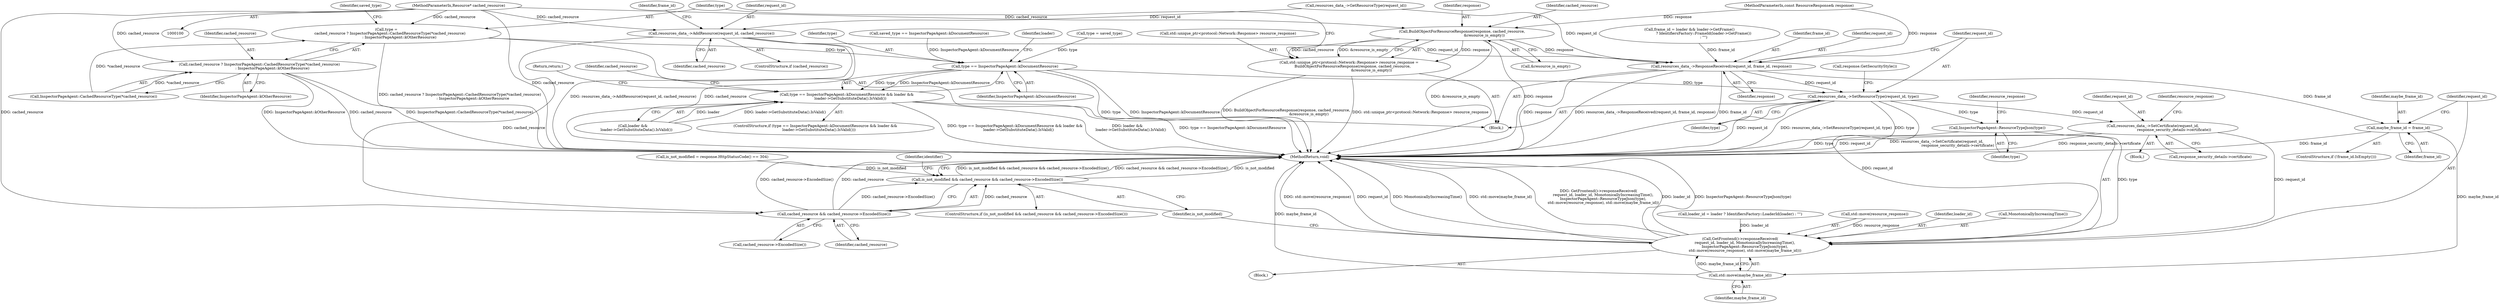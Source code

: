 digraph "1_Chrome_1c40f9042ae2d6ee7483d72998aabb5e73b2ff60_0@pointer" {
"1000104" [label="(MethodParameterIn,Resource* cached_resource)"];
"1000127" [label="(Call,BuildObjectForResourceResponse(response, cached_resource,\n                                      &resource_is_empty))"];
"1000121" [label="(Call,std::unique_ptr<protocol::Network::Response> resource_response =\n      BuildObjectForResourceResponse(response, cached_resource,\n                                      &resource_is_empty))"];
"1000202" [label="(Call,resources_data_->ResponseReceived(request_id, frame_id, response))"];
"1000206" [label="(Call,resources_data_->SetResourceType(request_id, type))"];
"1000222" [label="(Call,resources_data_->SetCertificate(request_id,\n                                    response_security_details->certificate))"];
"1000240" [label="(Call,GetFrontend()->responseReceived(\n        request_id, loader_id, MonotonicallyIncreasingTime(),\n        InspectorPageAgent::ResourceTypeJson(type),\n        std::move(resource_response), std::move(maybe_frame_id)))"];
"1000244" [label="(Call,InspectorPageAgent::ResourceTypeJson(type))"];
"1000237" [label="(Call,maybe_frame_id = frame_id)"];
"1000248" [label="(Call,std::move(maybe_frame_id))"];
"1000133" [label="(Call,type =\n      cached_resource ? InspectorPageAgent::CachedResourceType(*cached_resource)\n                      : InspectorPageAgent::kOtherResource)"];
"1000172" [label="(Call,type == InspectorPageAgent::kDocumentResource)"];
"1000171" [label="(Call,type == InspectorPageAgent::kDocumentResource && loader &&\n      loader->GetSubstituteData().IsValid())"];
"1000135" [label="(Call,cached_resource ? InspectorPageAgent::CachedResourceType(*cached_resource)\n                      : InspectorPageAgent::kOtherResource)"];
"1000181" [label="(Call,resources_data_->AddResource(request_id, cached_resource))"];
"1000253" [label="(Call,cached_resource && cached_resource->EncodedSize())"];
"1000251" [label="(Call,is_not_modified && cached_resource && cached_resource->EncodedSize())"];
"1000204" [label="(Identifier,frame_id)"];
"1000238" [label="(Identifier,maybe_frame_id)"];
"1000170" [label="(ControlStructure,if (type == InspectorPageAgent::kDocumentResource && loader &&\n      loader->GetSubstituteData().IsValid()))"];
"1000257" [label="(Identifier,identifier)"];
"1000239" [label="(Identifier,frame_id)"];
"1000104" [label="(MethodParameterIn,Resource* cached_resource)"];
"1000217" [label="(Block,)"];
"1000229" [label="(Identifier,resource_response)"];
"1000183" [label="(Identifier,cached_resource)"];
"1000232" [label="(Block,)"];
"1000203" [label="(Identifier,request_id)"];
"1000253" [label="(Call,cached_resource && cached_resource->EncodedSize())"];
"1000244" [label="(Call,InspectorPageAgent::ResourceTypeJson(type))"];
"1000195" [label="(Call,loader_id = loader ? IdentifiersFactory::LoaderId(loader) : \"\")"];
"1000202" [label="(Call,resources_data_->ResponseReceived(request_id, frame_id, response))"];
"1000234" [label="(ControlStructure,if (!frame_id.IsEmpty()))"];
"1000137" [label="(Call,InspectorPageAgent::CachedResourceType(*cached_resource))"];
"1000180" [label="(Identifier,cached_resource)"];
"1000175" [label="(Call,loader &&\n      loader->GetSubstituteData().IsValid())"];
"1000182" [label="(Identifier,request_id)"];
"1000251" [label="(Call,is_not_modified && cached_resource && cached_resource->EncodedSize())"];
"1000255" [label="(Call,cached_resource->EncodedSize())"];
"1000223" [label="(Identifier,request_id)"];
"1000173" [label="(Identifier,type)"];
"1000245" [label="(Identifier,type)"];
"1000156" [label="(Call,saved_type == InspectorPageAgent::kDocumentResource)"];
"1000176" [label="(Identifier,loader)"];
"1000122" [label="(Call,std::unique_ptr<protocol::Network::Response> resource_response)"];
"1000127" [label="(Call,BuildObjectForResourceResponse(response, cached_resource,\n                                      &resource_is_empty))"];
"1000144" [label="(Call,resources_data_->GetResourceType(request_id))"];
"1000136" [label="(Identifier,cached_resource)"];
"1000179" [label="(ControlStructure,if (cached_resource))"];
"1000112" [label="(Call,is_not_modified = response.HttpStatusCode() == 304)"];
"1000224" [label="(Call,response_security_details->certificate)"];
"1000250" [label="(ControlStructure,if (is_not_modified && cached_resource && cached_resource->EncodedSize()))"];
"1000261" [label="(MethodReturn,void)"];
"1000248" [label="(Call,std::move(maybe_frame_id))"];
"1000246" [label="(Call,std::move(resource_response))"];
"1000207" [label="(Identifier,request_id)"];
"1000205" [label="(Identifier,response)"];
"1000181" [label="(Call,resources_data_->AddResource(request_id, cached_resource))"];
"1000222" [label="(Call,resources_data_->SetCertificate(request_id,\n                                    response_security_details->certificate))"];
"1000240" [label="(Call,GetFrontend()->responseReceived(\n        request_id, loader_id, MonotonicallyIncreasingTime(),\n        InspectorPageAgent::ResourceTypeJson(type),\n        std::move(resource_response), std::move(maybe_frame_id)))"];
"1000241" [label="(Identifier,request_id)"];
"1000129" [label="(Identifier,cached_resource)"];
"1000167" [label="(Call,type = saved_type)"];
"1000174" [label="(Identifier,InspectorPageAgent::kDocumentResource)"];
"1000103" [label="(MethodParameterIn,const ResourceResponse& response)"];
"1000178" [label="(Return,return;)"];
"1000185" [label="(Call,frame_id = loader && loader->GetFrame()\n                        ? IdentifiersFactory::FrameId(loader->GetFrame())\n                        : \"\")"];
"1000252" [label="(Identifier,is_not_modified)"];
"1000130" [label="(Call,&resource_is_empty)"];
"1000242" [label="(Identifier,loader_id)"];
"1000140" [label="(Identifier,InspectorPageAgent::kOtherResource)"];
"1000237" [label="(Call,maybe_frame_id = frame_id)"];
"1000134" [label="(Identifier,type)"];
"1000121" [label="(Call,std::unique_ptr<protocol::Network::Response> resource_response =\n      BuildObjectForResourceResponse(response, cached_resource,\n                                      &resource_is_empty))"];
"1000206" [label="(Call,resources_data_->SetResourceType(request_id, type))"];
"1000143" [label="(Identifier,saved_type)"];
"1000208" [label="(Identifier,type)"];
"1000133" [label="(Call,type =\n      cached_resource ? InspectorPageAgent::CachedResourceType(*cached_resource)\n                      : InspectorPageAgent::kOtherResource)"];
"1000128" [label="(Identifier,response)"];
"1000243" [label="(Call,MonotonicallyIncreasingTime())"];
"1000171" [label="(Call,type == InspectorPageAgent::kDocumentResource && loader &&\n      loader->GetSubstituteData().IsValid())"];
"1000186" [label="(Identifier,frame_id)"];
"1000247" [label="(Identifier,resource_response)"];
"1000249" [label="(Identifier,maybe_frame_id)"];
"1000172" [label="(Call,type == InspectorPageAgent::kDocumentResource)"];
"1000105" [label="(Block,)"];
"1000254" [label="(Identifier,cached_resource)"];
"1000135" [label="(Call,cached_resource ? InspectorPageAgent::CachedResourceType(*cached_resource)\n                      : InspectorPageAgent::kOtherResource)"];
"1000212" [label="(Call,response.GetSecurityStyle())"];
"1000104" -> "1000100"  [label="AST: "];
"1000104" -> "1000261"  [label="DDG: cached_resource"];
"1000104" -> "1000127"  [label="DDG: cached_resource"];
"1000104" -> "1000133"  [label="DDG: cached_resource"];
"1000104" -> "1000135"  [label="DDG: cached_resource"];
"1000104" -> "1000181"  [label="DDG: cached_resource"];
"1000104" -> "1000253"  [label="DDG: cached_resource"];
"1000127" -> "1000121"  [label="AST: "];
"1000127" -> "1000130"  [label="CFG: "];
"1000128" -> "1000127"  [label="AST: "];
"1000129" -> "1000127"  [label="AST: "];
"1000130" -> "1000127"  [label="AST: "];
"1000121" -> "1000127"  [label="CFG: "];
"1000127" -> "1000261"  [label="DDG: &resource_is_empty"];
"1000127" -> "1000261"  [label="DDG: response"];
"1000127" -> "1000121"  [label="DDG: response"];
"1000127" -> "1000121"  [label="DDG: cached_resource"];
"1000127" -> "1000121"  [label="DDG: &resource_is_empty"];
"1000103" -> "1000127"  [label="DDG: response"];
"1000127" -> "1000202"  [label="DDG: response"];
"1000121" -> "1000105"  [label="AST: "];
"1000122" -> "1000121"  [label="AST: "];
"1000134" -> "1000121"  [label="CFG: "];
"1000121" -> "1000261"  [label="DDG: BuildObjectForResourceResponse(response, cached_resource,\n                                      &resource_is_empty)"];
"1000121" -> "1000261"  [label="DDG: std::unique_ptr<protocol::Network::Response> resource_response"];
"1000202" -> "1000105"  [label="AST: "];
"1000202" -> "1000205"  [label="CFG: "];
"1000203" -> "1000202"  [label="AST: "];
"1000204" -> "1000202"  [label="AST: "];
"1000205" -> "1000202"  [label="AST: "];
"1000207" -> "1000202"  [label="CFG: "];
"1000202" -> "1000261"  [label="DDG: response"];
"1000202" -> "1000261"  [label="DDG: resources_data_->ResponseReceived(request_id, frame_id, response)"];
"1000202" -> "1000261"  [label="DDG: frame_id"];
"1000181" -> "1000202"  [label="DDG: request_id"];
"1000144" -> "1000202"  [label="DDG: request_id"];
"1000185" -> "1000202"  [label="DDG: frame_id"];
"1000103" -> "1000202"  [label="DDG: response"];
"1000202" -> "1000206"  [label="DDG: request_id"];
"1000202" -> "1000237"  [label="DDG: frame_id"];
"1000206" -> "1000105"  [label="AST: "];
"1000206" -> "1000208"  [label="CFG: "];
"1000207" -> "1000206"  [label="AST: "];
"1000208" -> "1000206"  [label="AST: "];
"1000212" -> "1000206"  [label="CFG: "];
"1000206" -> "1000261"  [label="DDG: resources_data_->SetResourceType(request_id, type)"];
"1000206" -> "1000261"  [label="DDG: type"];
"1000206" -> "1000261"  [label="DDG: request_id"];
"1000172" -> "1000206"  [label="DDG: type"];
"1000206" -> "1000222"  [label="DDG: request_id"];
"1000206" -> "1000240"  [label="DDG: request_id"];
"1000206" -> "1000244"  [label="DDG: type"];
"1000222" -> "1000217"  [label="AST: "];
"1000222" -> "1000224"  [label="CFG: "];
"1000223" -> "1000222"  [label="AST: "];
"1000224" -> "1000222"  [label="AST: "];
"1000229" -> "1000222"  [label="CFG: "];
"1000222" -> "1000261"  [label="DDG: request_id"];
"1000222" -> "1000261"  [label="DDG: resources_data_->SetCertificate(request_id,\n                                    response_security_details->certificate)"];
"1000222" -> "1000261"  [label="DDG: response_security_details->certificate"];
"1000222" -> "1000240"  [label="DDG: request_id"];
"1000240" -> "1000232"  [label="AST: "];
"1000240" -> "1000248"  [label="CFG: "];
"1000241" -> "1000240"  [label="AST: "];
"1000242" -> "1000240"  [label="AST: "];
"1000243" -> "1000240"  [label="AST: "];
"1000244" -> "1000240"  [label="AST: "];
"1000246" -> "1000240"  [label="AST: "];
"1000248" -> "1000240"  [label="AST: "];
"1000252" -> "1000240"  [label="CFG: "];
"1000240" -> "1000261"  [label="DDG: std::move(maybe_frame_id)"];
"1000240" -> "1000261"  [label="DDG: GetFrontend()->responseReceived(\n        request_id, loader_id, MonotonicallyIncreasingTime(),\n        InspectorPageAgent::ResourceTypeJson(type),\n        std::move(resource_response), std::move(maybe_frame_id))"];
"1000240" -> "1000261"  [label="DDG: loader_id"];
"1000240" -> "1000261"  [label="DDG: InspectorPageAgent::ResourceTypeJson(type)"];
"1000240" -> "1000261"  [label="DDG: std::move(resource_response)"];
"1000240" -> "1000261"  [label="DDG: request_id"];
"1000240" -> "1000261"  [label="DDG: MonotonicallyIncreasingTime()"];
"1000195" -> "1000240"  [label="DDG: loader_id"];
"1000244" -> "1000240"  [label="DDG: type"];
"1000246" -> "1000240"  [label="DDG: resource_response"];
"1000248" -> "1000240"  [label="DDG: maybe_frame_id"];
"1000244" -> "1000245"  [label="CFG: "];
"1000245" -> "1000244"  [label="AST: "];
"1000247" -> "1000244"  [label="CFG: "];
"1000244" -> "1000261"  [label="DDG: type"];
"1000237" -> "1000234"  [label="AST: "];
"1000237" -> "1000239"  [label="CFG: "];
"1000238" -> "1000237"  [label="AST: "];
"1000239" -> "1000237"  [label="AST: "];
"1000241" -> "1000237"  [label="CFG: "];
"1000237" -> "1000261"  [label="DDG: frame_id"];
"1000237" -> "1000248"  [label="DDG: maybe_frame_id"];
"1000248" -> "1000249"  [label="CFG: "];
"1000249" -> "1000248"  [label="AST: "];
"1000248" -> "1000261"  [label="DDG: maybe_frame_id"];
"1000133" -> "1000105"  [label="AST: "];
"1000133" -> "1000135"  [label="CFG: "];
"1000134" -> "1000133"  [label="AST: "];
"1000135" -> "1000133"  [label="AST: "];
"1000143" -> "1000133"  [label="CFG: "];
"1000133" -> "1000261"  [label="DDG: cached_resource ? InspectorPageAgent::CachedResourceType(*cached_resource)\n                      : InspectorPageAgent::kOtherResource"];
"1000137" -> "1000133"  [label="DDG: *cached_resource"];
"1000133" -> "1000172"  [label="DDG: type"];
"1000172" -> "1000171"  [label="AST: "];
"1000172" -> "1000174"  [label="CFG: "];
"1000173" -> "1000172"  [label="AST: "];
"1000174" -> "1000172"  [label="AST: "];
"1000176" -> "1000172"  [label="CFG: "];
"1000171" -> "1000172"  [label="CFG: "];
"1000172" -> "1000261"  [label="DDG: type"];
"1000172" -> "1000261"  [label="DDG: InspectorPageAgent::kDocumentResource"];
"1000172" -> "1000171"  [label="DDG: type"];
"1000172" -> "1000171"  [label="DDG: InspectorPageAgent::kDocumentResource"];
"1000167" -> "1000172"  [label="DDG: type"];
"1000156" -> "1000172"  [label="DDG: InspectorPageAgent::kDocumentResource"];
"1000171" -> "1000170"  [label="AST: "];
"1000171" -> "1000175"  [label="CFG: "];
"1000175" -> "1000171"  [label="AST: "];
"1000178" -> "1000171"  [label="CFG: "];
"1000180" -> "1000171"  [label="CFG: "];
"1000171" -> "1000261"  [label="DDG: type == InspectorPageAgent::kDocumentResource"];
"1000171" -> "1000261"  [label="DDG: type == InspectorPageAgent::kDocumentResource && loader &&\n      loader->GetSubstituteData().IsValid()"];
"1000171" -> "1000261"  [label="DDG: loader &&\n      loader->GetSubstituteData().IsValid()"];
"1000175" -> "1000171"  [label="DDG: loader"];
"1000175" -> "1000171"  [label="DDG: loader->GetSubstituteData().IsValid()"];
"1000135" -> "1000137"  [label="CFG: "];
"1000135" -> "1000140"  [label="CFG: "];
"1000136" -> "1000135"  [label="AST: "];
"1000137" -> "1000135"  [label="AST: "];
"1000140" -> "1000135"  [label="AST: "];
"1000135" -> "1000261"  [label="DDG: InspectorPageAgent::kOtherResource"];
"1000135" -> "1000261"  [label="DDG: cached_resource"];
"1000135" -> "1000261"  [label="DDG: InspectorPageAgent::CachedResourceType(*cached_resource)"];
"1000137" -> "1000135"  [label="DDG: *cached_resource"];
"1000181" -> "1000179"  [label="AST: "];
"1000181" -> "1000183"  [label="CFG: "];
"1000182" -> "1000181"  [label="AST: "];
"1000183" -> "1000181"  [label="AST: "];
"1000186" -> "1000181"  [label="CFG: "];
"1000181" -> "1000261"  [label="DDG: resources_data_->AddResource(request_id, cached_resource)"];
"1000181" -> "1000261"  [label="DDG: cached_resource"];
"1000144" -> "1000181"  [label="DDG: request_id"];
"1000181" -> "1000253"  [label="DDG: cached_resource"];
"1000253" -> "1000251"  [label="AST: "];
"1000253" -> "1000254"  [label="CFG: "];
"1000253" -> "1000255"  [label="CFG: "];
"1000254" -> "1000253"  [label="AST: "];
"1000255" -> "1000253"  [label="AST: "];
"1000251" -> "1000253"  [label="CFG: "];
"1000253" -> "1000261"  [label="DDG: cached_resource->EncodedSize()"];
"1000253" -> "1000261"  [label="DDG: cached_resource"];
"1000253" -> "1000251"  [label="DDG: cached_resource"];
"1000253" -> "1000251"  [label="DDG: cached_resource->EncodedSize()"];
"1000251" -> "1000250"  [label="AST: "];
"1000251" -> "1000252"  [label="CFG: "];
"1000252" -> "1000251"  [label="AST: "];
"1000257" -> "1000251"  [label="CFG: "];
"1000261" -> "1000251"  [label="CFG: "];
"1000251" -> "1000261"  [label="DDG: is_not_modified && cached_resource && cached_resource->EncodedSize()"];
"1000251" -> "1000261"  [label="DDG: cached_resource && cached_resource->EncodedSize()"];
"1000251" -> "1000261"  [label="DDG: is_not_modified"];
"1000112" -> "1000251"  [label="DDG: is_not_modified"];
}
